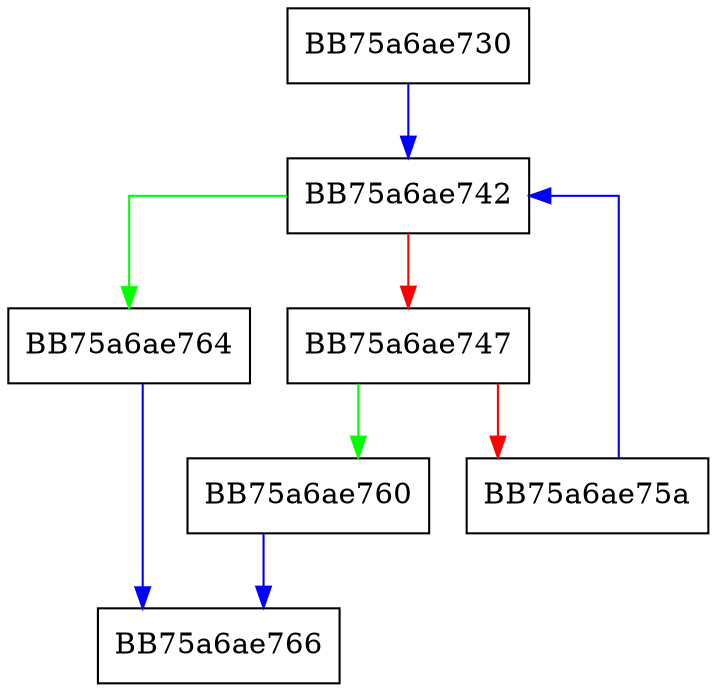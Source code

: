 digraph empty {
  node [shape="box"];
  graph [splines=ortho];
  BB75a6ae730 -> BB75a6ae742 [color="blue"];
  BB75a6ae742 -> BB75a6ae764 [color="green"];
  BB75a6ae742 -> BB75a6ae747 [color="red"];
  BB75a6ae747 -> BB75a6ae760 [color="green"];
  BB75a6ae747 -> BB75a6ae75a [color="red"];
  BB75a6ae75a -> BB75a6ae742 [color="blue"];
  BB75a6ae760 -> BB75a6ae766 [color="blue"];
  BB75a6ae764 -> BB75a6ae766 [color="blue"];
}